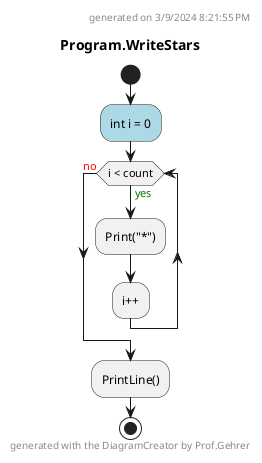 @startuml Program.WriteStars
header
generated on 3/9/2024 8:21:55 PM
end header
title Program.WriteStars
start
#LightBlue:int i = 0;
while (i < count) is (<color:green>yes)
    :Print("*");
:i++;
endwhile (<color:red>no)
:PrintLine();
footer
generated with the DiagramCreator by Prof.Gehrer
end footer
stop
@enduml

